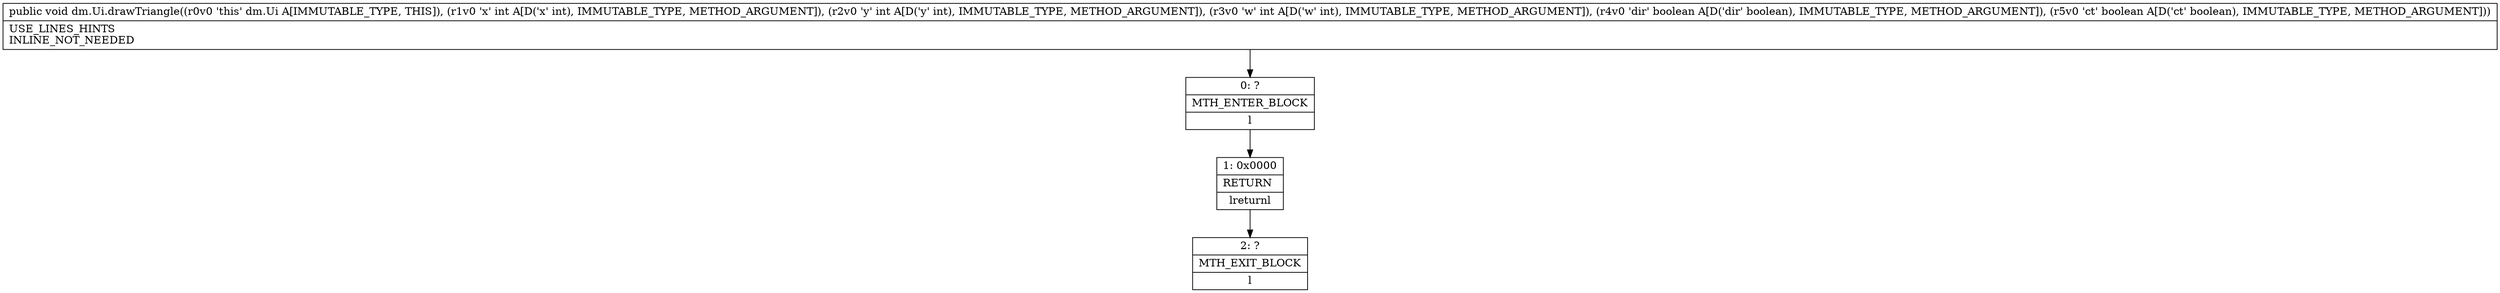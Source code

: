 digraph "CFG fordm.Ui.drawTriangle(IIIZZ)V" {
Node_0 [shape=record,label="{0\:\ ?|MTH_ENTER_BLOCK\l|l}"];
Node_1 [shape=record,label="{1\:\ 0x0000|RETURN\l|lreturnl}"];
Node_2 [shape=record,label="{2\:\ ?|MTH_EXIT_BLOCK\l|l}"];
MethodNode[shape=record,label="{public void dm.Ui.drawTriangle((r0v0 'this' dm.Ui A[IMMUTABLE_TYPE, THIS]), (r1v0 'x' int A[D('x' int), IMMUTABLE_TYPE, METHOD_ARGUMENT]), (r2v0 'y' int A[D('y' int), IMMUTABLE_TYPE, METHOD_ARGUMENT]), (r3v0 'w' int A[D('w' int), IMMUTABLE_TYPE, METHOD_ARGUMENT]), (r4v0 'dir' boolean A[D('dir' boolean), IMMUTABLE_TYPE, METHOD_ARGUMENT]), (r5v0 'ct' boolean A[D('ct' boolean), IMMUTABLE_TYPE, METHOD_ARGUMENT]))  | USE_LINES_HINTS\lINLINE_NOT_NEEDED\l}"];
MethodNode -> Node_0;
Node_0 -> Node_1;
Node_1 -> Node_2;
}


